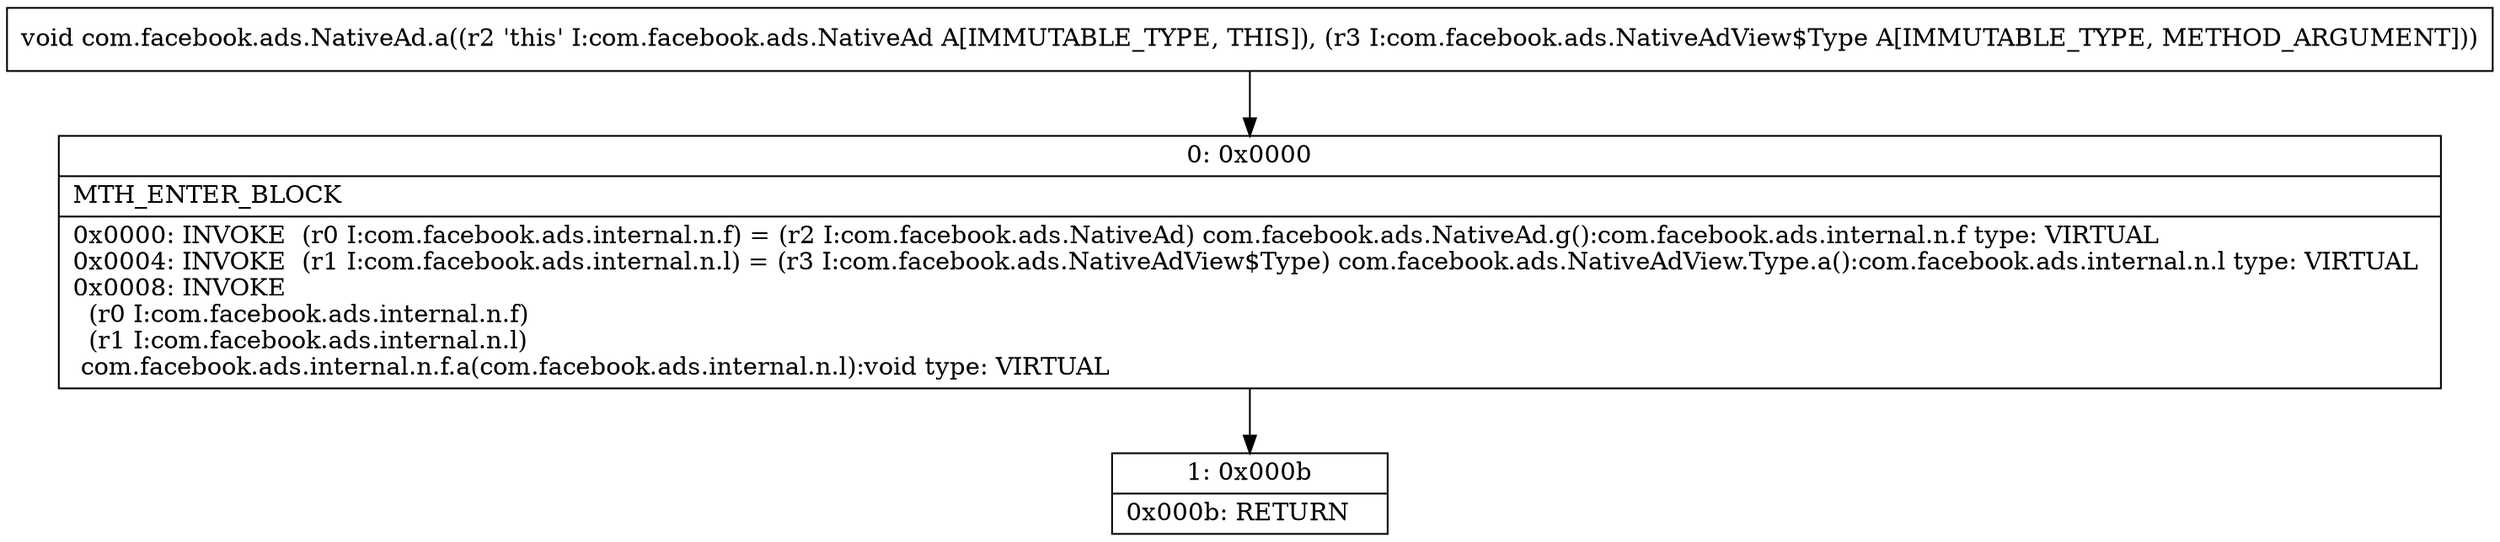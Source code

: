 digraph "CFG forcom.facebook.ads.NativeAd.a(Lcom\/facebook\/ads\/NativeAdView$Type;)V" {
Node_0 [shape=record,label="{0\:\ 0x0000|MTH_ENTER_BLOCK\l|0x0000: INVOKE  (r0 I:com.facebook.ads.internal.n.f) = (r2 I:com.facebook.ads.NativeAd) com.facebook.ads.NativeAd.g():com.facebook.ads.internal.n.f type: VIRTUAL \l0x0004: INVOKE  (r1 I:com.facebook.ads.internal.n.l) = (r3 I:com.facebook.ads.NativeAdView$Type) com.facebook.ads.NativeAdView.Type.a():com.facebook.ads.internal.n.l type: VIRTUAL \l0x0008: INVOKE  \l  (r0 I:com.facebook.ads.internal.n.f)\l  (r1 I:com.facebook.ads.internal.n.l)\l com.facebook.ads.internal.n.f.a(com.facebook.ads.internal.n.l):void type: VIRTUAL \l}"];
Node_1 [shape=record,label="{1\:\ 0x000b|0x000b: RETURN   \l}"];
MethodNode[shape=record,label="{void com.facebook.ads.NativeAd.a((r2 'this' I:com.facebook.ads.NativeAd A[IMMUTABLE_TYPE, THIS]), (r3 I:com.facebook.ads.NativeAdView$Type A[IMMUTABLE_TYPE, METHOD_ARGUMENT])) }"];
MethodNode -> Node_0;
Node_0 -> Node_1;
}

